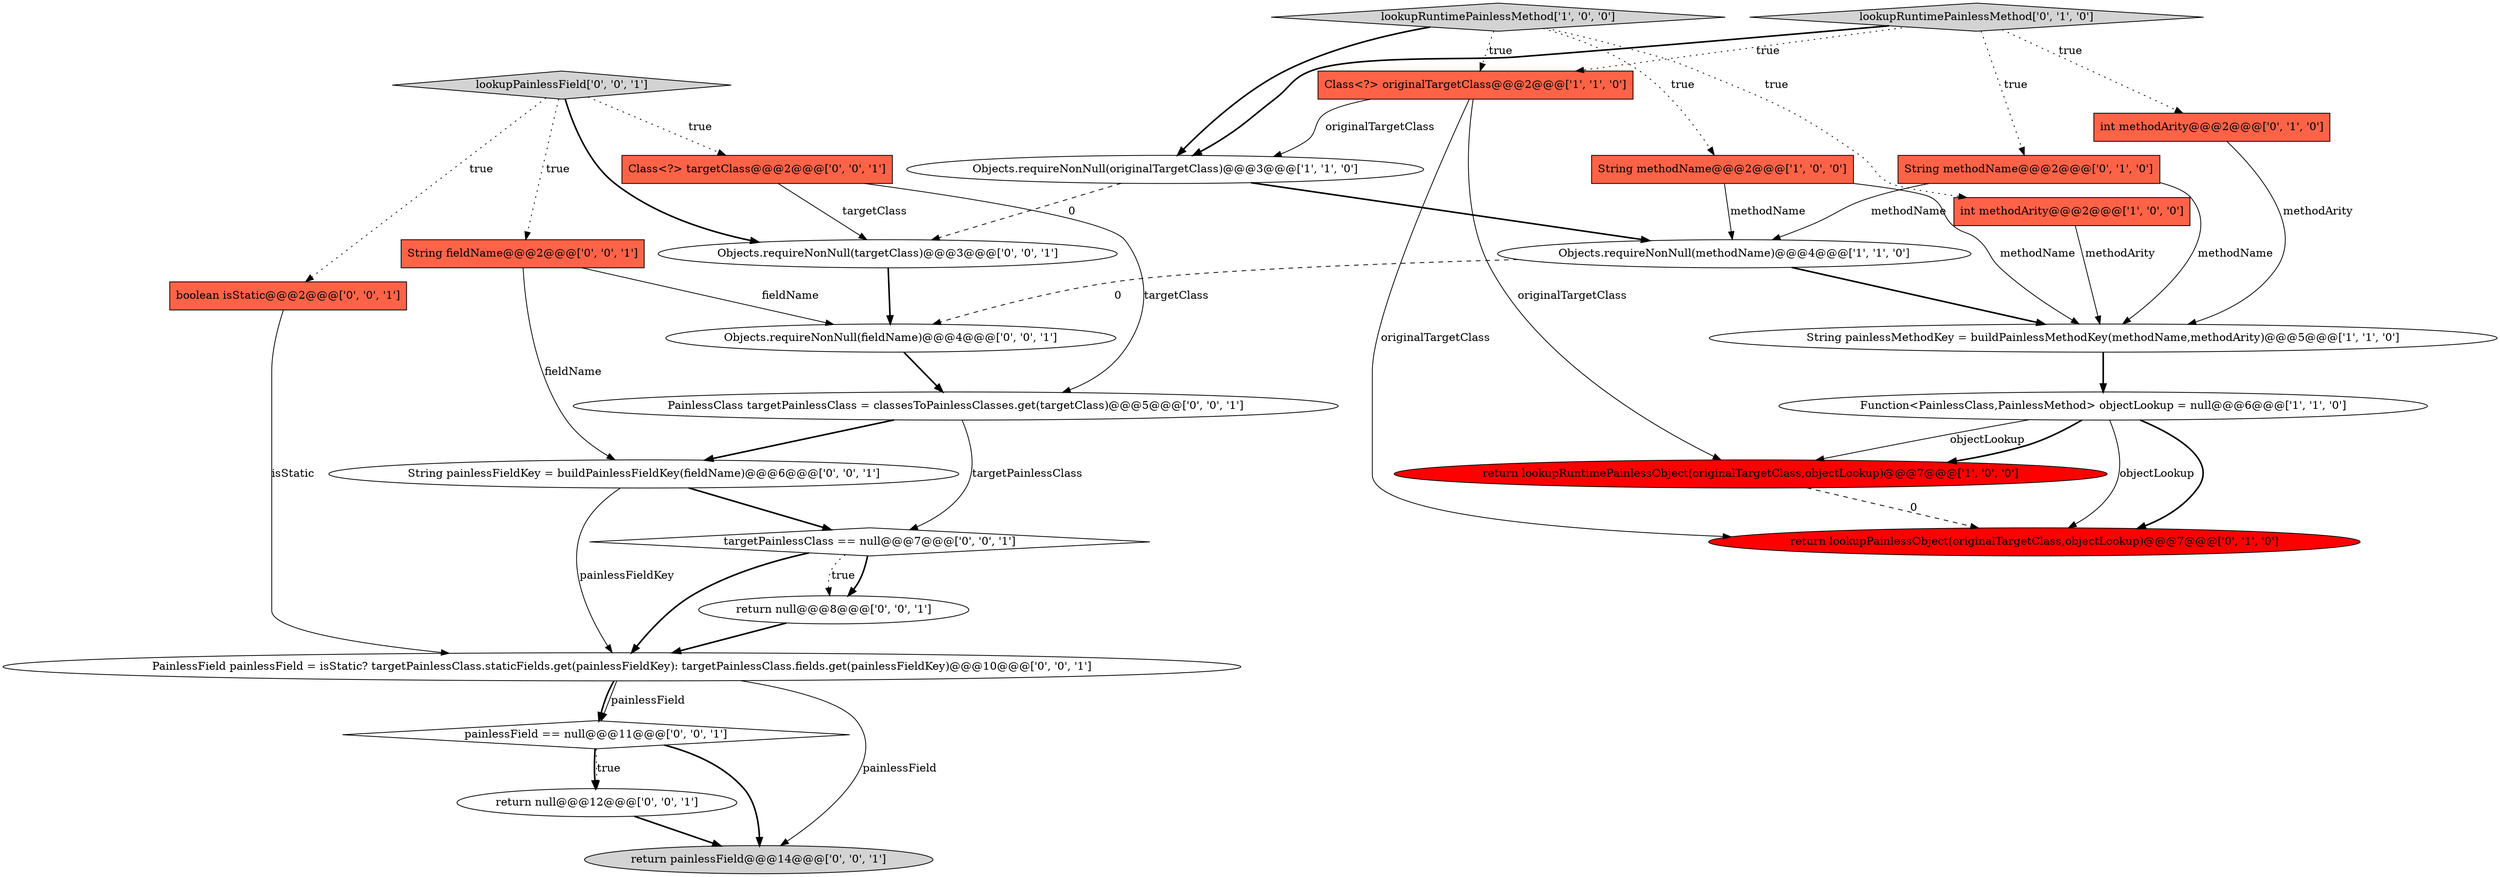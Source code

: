 digraph {
25 [style = filled, label = "PainlessField painlessField = isStatic? targetPainlessClass.staticFields.get(painlessFieldKey): targetPainlessClass.fields.get(painlessFieldKey)@@@10@@@['0', '0', '1']", fillcolor = white, shape = ellipse image = "AAA0AAABBB3BBB"];
9 [style = filled, label = "lookupRuntimePainlessMethod['0', '1', '0']", fillcolor = lightgray, shape = diamond image = "AAA0AAABBB2BBB"];
17 [style = filled, label = "targetPainlessClass == null@@@7@@@['0', '0', '1']", fillcolor = white, shape = diamond image = "AAA0AAABBB3BBB"];
22 [style = filled, label = "Objects.requireNonNull(fieldName)@@@4@@@['0', '0', '1']", fillcolor = white, shape = ellipse image = "AAA0AAABBB3BBB"];
5 [style = filled, label = "lookupRuntimePainlessMethod['1', '0', '0']", fillcolor = lightgray, shape = diamond image = "AAA0AAABBB1BBB"];
2 [style = filled, label = "String painlessMethodKey = buildPainlessMethodKey(methodName,methodArity)@@@5@@@['1', '1', '0']", fillcolor = white, shape = ellipse image = "AAA0AAABBB1BBB"];
18 [style = filled, label = "Class<?> targetClass@@@2@@@['0', '0', '1']", fillcolor = tomato, shape = box image = "AAA0AAABBB3BBB"];
24 [style = filled, label = "return null@@@8@@@['0', '0', '1']", fillcolor = white, shape = ellipse image = "AAA0AAABBB3BBB"];
15 [style = filled, label = "painlessField == null@@@11@@@['0', '0', '1']", fillcolor = white, shape = diamond image = "AAA0AAABBB3BBB"];
21 [style = filled, label = "Objects.requireNonNull(targetClass)@@@3@@@['0', '0', '1']", fillcolor = white, shape = ellipse image = "AAA0AAABBB3BBB"];
14 [style = filled, label = "String painlessFieldKey = buildPainlessFieldKey(fieldName)@@@6@@@['0', '0', '1']", fillcolor = white, shape = ellipse image = "AAA0AAABBB3BBB"];
1 [style = filled, label = "int methodArity@@@2@@@['1', '0', '0']", fillcolor = tomato, shape = box image = "AAA0AAABBB1BBB"];
19 [style = filled, label = "PainlessClass targetPainlessClass = classesToPainlessClasses.get(targetClass)@@@5@@@['0', '0', '1']", fillcolor = white, shape = ellipse image = "AAA0AAABBB3BBB"];
26 [style = filled, label = "return painlessField@@@14@@@['0', '0', '1']", fillcolor = lightgray, shape = ellipse image = "AAA0AAABBB3BBB"];
23 [style = filled, label = "boolean isStatic@@@2@@@['0', '0', '1']", fillcolor = tomato, shape = box image = "AAA0AAABBB3BBB"];
3 [style = filled, label = "Objects.requireNonNull(originalTargetClass)@@@3@@@['1', '1', '0']", fillcolor = white, shape = ellipse image = "AAA0AAABBB1BBB"];
8 [style = filled, label = "Objects.requireNonNull(methodName)@@@4@@@['1', '1', '0']", fillcolor = white, shape = ellipse image = "AAA0AAABBB1BBB"];
11 [style = filled, label = "int methodArity@@@2@@@['0', '1', '0']", fillcolor = tomato, shape = box image = "AAA0AAABBB2BBB"];
4 [style = filled, label = "String methodName@@@2@@@['1', '0', '0']", fillcolor = tomato, shape = box image = "AAA0AAABBB1BBB"];
6 [style = filled, label = "Function<PainlessClass,PainlessMethod> objectLookup = null@@@6@@@['1', '1', '0']", fillcolor = white, shape = ellipse image = "AAA0AAABBB1BBB"];
12 [style = filled, label = "return lookupPainlessObject(originalTargetClass,objectLookup)@@@7@@@['0', '1', '0']", fillcolor = red, shape = ellipse image = "AAA1AAABBB2BBB"];
10 [style = filled, label = "String methodName@@@2@@@['0', '1', '0']", fillcolor = tomato, shape = box image = "AAA0AAABBB2BBB"];
7 [style = filled, label = "Class<?> originalTargetClass@@@2@@@['1', '1', '0']", fillcolor = tomato, shape = box image = "AAA0AAABBB1BBB"];
16 [style = filled, label = "return null@@@12@@@['0', '0', '1']", fillcolor = white, shape = ellipse image = "AAA0AAABBB3BBB"];
13 [style = filled, label = "String fieldName@@@2@@@['0', '0', '1']", fillcolor = tomato, shape = box image = "AAA0AAABBB3BBB"];
0 [style = filled, label = "return lookupRuntimePainlessObject(originalTargetClass,objectLookup)@@@7@@@['1', '0', '0']", fillcolor = red, shape = ellipse image = "AAA1AAABBB1BBB"];
20 [style = filled, label = "lookupPainlessField['0', '0', '1']", fillcolor = lightgray, shape = diamond image = "AAA0AAABBB3BBB"];
5->3 [style = bold, label=""];
17->25 [style = bold, label=""];
23->25 [style = solid, label="isStatic"];
6->12 [style = solid, label="objectLookup"];
11->2 [style = solid, label="methodArity"];
13->14 [style = solid, label="fieldName"];
14->25 [style = solid, label="painlessFieldKey"];
10->2 [style = solid, label="methodName"];
22->19 [style = bold, label=""];
6->0 [style = solid, label="objectLookup"];
3->21 [style = dashed, label="0"];
2->6 [style = bold, label=""];
9->11 [style = dotted, label="true"];
5->1 [style = dotted, label="true"];
7->3 [style = solid, label="originalTargetClass"];
16->26 [style = bold, label=""];
4->8 [style = solid, label="methodName"];
4->2 [style = solid, label="methodName"];
14->17 [style = bold, label=""];
6->0 [style = bold, label=""];
18->19 [style = solid, label="targetClass"];
0->12 [style = dashed, label="0"];
13->22 [style = solid, label="fieldName"];
15->16 [style = dotted, label="true"];
15->16 [style = bold, label=""];
25->15 [style = solid, label="painlessField"];
5->4 [style = dotted, label="true"];
15->26 [style = bold, label=""];
20->21 [style = bold, label=""];
8->22 [style = dashed, label="0"];
17->24 [style = bold, label=""];
19->14 [style = bold, label=""];
8->2 [style = bold, label=""];
21->22 [style = bold, label=""];
5->7 [style = dotted, label="true"];
24->25 [style = bold, label=""];
3->8 [style = bold, label=""];
10->8 [style = solid, label="methodName"];
7->0 [style = solid, label="originalTargetClass"];
18->21 [style = solid, label="targetClass"];
25->26 [style = solid, label="painlessField"];
20->23 [style = dotted, label="true"];
20->18 [style = dotted, label="true"];
25->15 [style = bold, label=""];
9->3 [style = bold, label=""];
20->13 [style = dotted, label="true"];
7->12 [style = solid, label="originalTargetClass"];
1->2 [style = solid, label="methodArity"];
9->7 [style = dotted, label="true"];
9->10 [style = dotted, label="true"];
17->24 [style = dotted, label="true"];
19->17 [style = solid, label="targetPainlessClass"];
6->12 [style = bold, label=""];
}
